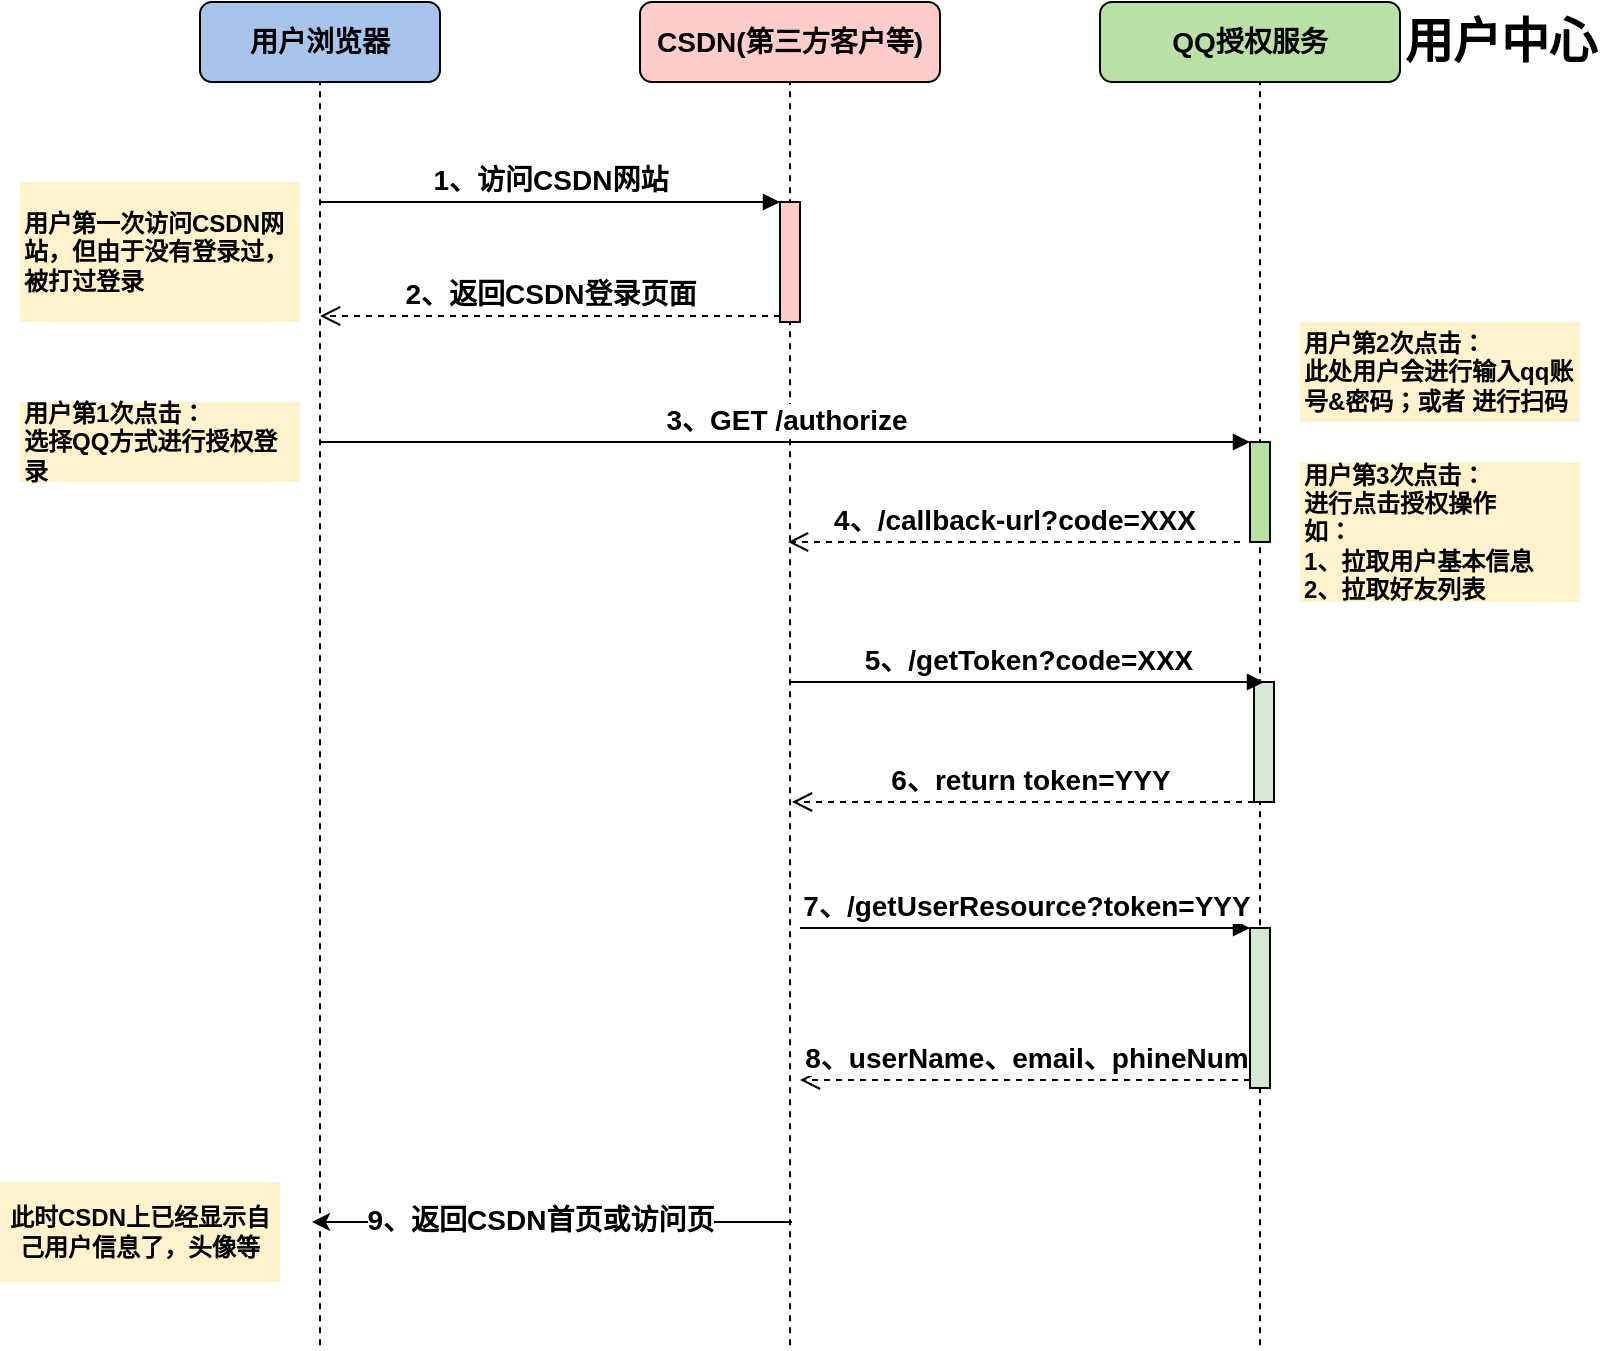 <mxfile version="14.6.13" type="device" pages="4"><diagram id="2R3CJtOIb_qSK5Pc-uKF" name="第 4 页"><mxGraphModel dx="1278" dy="607" grid="1" gridSize="10" guides="1" tooltips="1" connect="1" arrows="1" fold="1" page="1" pageScale="1" pageWidth="827" pageHeight="1169" math="0" shadow="0"><root><mxCell id="ZgARMgnwmO9bLQwzx8SZ-0"/><mxCell id="ZgARMgnwmO9bLQwzx8SZ-1" parent="ZgARMgnwmO9bLQwzx8SZ-0"/><mxCell id="ZgARMgnwmO9bLQwzx8SZ-31" value="&lt;font style=&quot;font-size: 14px&quot;&gt;&lt;b&gt;用户浏览器&lt;/b&gt;&lt;/font&gt;" style="rounded=1;whiteSpace=wrap;html=1;fillColor=#A9C4EB;" vertex="1" parent="ZgARMgnwmO9bLQwzx8SZ-1"><mxGeometry x="120" y="80" width="120" height="40" as="geometry"/></mxCell><mxCell id="ZgARMgnwmO9bLQwzx8SZ-32" value="&lt;font style=&quot;font-size: 14px&quot;&gt;&lt;b&gt;CSDN(第三方客户等)&lt;/b&gt;&lt;/font&gt;" style="rounded=1;whiteSpace=wrap;html=1;fillColor=#FFCCCC;" vertex="1" parent="ZgARMgnwmO9bLQwzx8SZ-1"><mxGeometry x="340" y="80" width="150" height="40" as="geometry"/></mxCell><mxCell id="ZgARMgnwmO9bLQwzx8SZ-33" value="&lt;span style=&quot;font-size: 14px&quot;&gt;&lt;b&gt;QQ授权服务&lt;/b&gt;&lt;/span&gt;" style="rounded=1;whiteSpace=wrap;html=1;fillColor=#B9E0A5;" vertex="1" parent="ZgARMgnwmO9bLQwzx8SZ-1"><mxGeometry x="570" y="80" width="150" height="40" as="geometry"/></mxCell><mxCell id="ZgARMgnwmO9bLQwzx8SZ-34" value="" style="endArrow=none;dashed=1;html=1;entryX=0.5;entryY=1;entryDx=0;entryDy=0;" edge="1" parent="ZgARMgnwmO9bLQwzx8SZ-1" target="ZgARMgnwmO9bLQwzx8SZ-31"><mxGeometry width="50" height="50" relative="1" as="geometry"><mxPoint x="180" y="751.6" as="sourcePoint"/><mxPoint x="180" y="130" as="targetPoint"/></mxGeometry></mxCell><mxCell id="ZgARMgnwmO9bLQwzx8SZ-35" value="" style="endArrow=none;dashed=1;html=1;entryX=0.5;entryY=1;entryDx=0;entryDy=0;" edge="1" parent="ZgARMgnwmO9bLQwzx8SZ-1" target="ZgARMgnwmO9bLQwzx8SZ-32"><mxGeometry width="50" height="50" relative="1" as="geometry"><mxPoint x="415" y="751.6" as="sourcePoint"/><mxPoint x="460" y="160" as="targetPoint"/></mxGeometry></mxCell><mxCell id="ZgARMgnwmO9bLQwzx8SZ-36" value="" style="endArrow=none;dashed=1;html=1;" edge="1" parent="ZgARMgnwmO9bLQwzx8SZ-1"><mxGeometry width="50" height="50" relative="1" as="geometry"><mxPoint x="650" y="751.6" as="sourcePoint"/><mxPoint x="650" y="120" as="targetPoint"/></mxGeometry></mxCell><mxCell id="ZgARMgnwmO9bLQwzx8SZ-41" value="" style="html=1;points=[];perimeter=orthogonalPerimeter;fillColor=#FFCCCC;" vertex="1" parent="ZgARMgnwmO9bLQwzx8SZ-1"><mxGeometry x="410" y="180" width="10" height="60" as="geometry"/></mxCell><mxCell id="ZgARMgnwmO9bLQwzx8SZ-42" value="&lt;font style=&quot;font-size: 14px&quot;&gt;&lt;b&gt;1、访问CSDN网站&lt;/b&gt;&lt;/font&gt;" style="html=1;verticalAlign=bottom;endArrow=block;entryX=0;entryY=0;" edge="1" target="ZgARMgnwmO9bLQwzx8SZ-41" parent="ZgARMgnwmO9bLQwzx8SZ-1"><mxGeometry relative="1" as="geometry"><mxPoint x="180" y="180" as="sourcePoint"/></mxGeometry></mxCell><mxCell id="ZgARMgnwmO9bLQwzx8SZ-43" value="&lt;b&gt;&lt;font style=&quot;font-size: 14px&quot;&gt;2、返回CSDN登录页面&lt;/font&gt;&lt;/b&gt;" style="html=1;verticalAlign=bottom;endArrow=open;dashed=1;endSize=8;exitX=0;exitY=0.95;" edge="1" source="ZgARMgnwmO9bLQwzx8SZ-41" parent="ZgARMgnwmO9bLQwzx8SZ-1"><mxGeometry relative="1" as="geometry"><mxPoint x="180" y="237" as="targetPoint"/></mxGeometry></mxCell><mxCell id="ZgARMgnwmO9bLQwzx8SZ-44" value="" style="html=1;points=[];perimeter=orthogonalPerimeter;fillColor=#B9E0A5;" vertex="1" parent="ZgARMgnwmO9bLQwzx8SZ-1"><mxGeometry x="645" y="300" width="10" height="50" as="geometry"/></mxCell><mxCell id="ZgARMgnwmO9bLQwzx8SZ-45" value="&lt;font style=&quot;font-size: 14px&quot;&gt;&lt;b&gt;3、GET /authorize&lt;/b&gt;&lt;/font&gt;" style="html=1;verticalAlign=bottom;endArrow=block;entryX=0;entryY=0;" edge="1" target="ZgARMgnwmO9bLQwzx8SZ-44" parent="ZgARMgnwmO9bLQwzx8SZ-1"><mxGeometry relative="1" as="geometry"><mxPoint x="180" y="300" as="sourcePoint"/></mxGeometry></mxCell><mxCell id="ZgARMgnwmO9bLQwzx8SZ-46" value="&lt;b&gt;&lt;font style=&quot;font-size: 14px&quot;&gt;4、/callback-url?code=XXX&lt;/font&gt;&lt;/b&gt;" style="html=1;verticalAlign=bottom;endArrow=open;dashed=1;endSize=8;align=center;" edge="1" parent="ZgARMgnwmO9bLQwzx8SZ-1"><mxGeometry relative="1" as="geometry"><mxPoint x="414" y="350" as="targetPoint"/><mxPoint x="640" y="350" as="sourcePoint"/></mxGeometry></mxCell><mxCell id="ZgARMgnwmO9bLQwzx8SZ-47" value="&lt;b&gt;用户第一次访问CSDN网站，但由于没有登录过，被打过登录&lt;/b&gt;" style="text;html=1;strokeColor=none;fillColor=#FFF2CC;align=left;verticalAlign=middle;whiteSpace=wrap;rounded=0;" vertex="1" parent="ZgARMgnwmO9bLQwzx8SZ-1"><mxGeometry x="30" y="170" width="140" height="70" as="geometry"/></mxCell><mxCell id="ZgARMgnwmO9bLQwzx8SZ-49" value="&lt;b&gt;用户第1次点击：&lt;br&gt;选择QQ方式进行授权登录&lt;/b&gt;" style="text;html=1;strokeColor=none;fillColor=#FFF2CC;align=left;verticalAlign=middle;whiteSpace=wrap;rounded=0;" vertex="1" parent="ZgARMgnwmO9bLQwzx8SZ-1"><mxGeometry x="30" y="280" width="140" height="40" as="geometry"/></mxCell><mxCell id="ZgARMgnwmO9bLQwzx8SZ-50" value="&lt;b&gt;&lt;span&gt;用户第2次点击：&lt;/span&gt;&lt;br&gt;&lt;/b&gt;&lt;div&gt;&lt;span&gt;&lt;b&gt;此处用户会进行输入qq账号&amp;amp;密码；或者 进行扫码&lt;/b&gt;&lt;/span&gt;&lt;/div&gt;" style="text;html=1;strokeColor=none;fillColor=#FFF2CC;align=left;verticalAlign=middle;whiteSpace=wrap;rounded=0;" vertex="1" parent="ZgARMgnwmO9bLQwzx8SZ-1"><mxGeometry x="670" y="240" width="140" height="50" as="geometry"/></mxCell><mxCell id="ZgARMgnwmO9bLQwzx8SZ-51" value="&lt;b&gt;&lt;span&gt;用户第3次点击：&lt;/span&gt;&lt;br&gt;&lt;/b&gt;&lt;div&gt;&lt;b&gt;进行点击授权操作&lt;/b&gt;&lt;/div&gt;&lt;div&gt;&lt;b&gt;如：&lt;/b&gt;&lt;/div&gt;&lt;div&gt;&lt;b&gt;1、拉取用户基本信息&lt;/b&gt;&lt;/div&gt;&lt;div&gt;&lt;b&gt;2、拉取好友列表&lt;/b&gt;&lt;/div&gt;" style="text;html=1;strokeColor=none;fillColor=#FFF2CC;align=left;verticalAlign=middle;whiteSpace=wrap;rounded=0;" vertex="1" parent="ZgARMgnwmO9bLQwzx8SZ-1"><mxGeometry x="670" y="310" width="140" height="70" as="geometry"/></mxCell><mxCell id="ZgARMgnwmO9bLQwzx8SZ-54" value="" style="html=1;points=[];perimeter=orthogonalPerimeter;fillColor=#D5E8D4;" vertex="1" parent="ZgARMgnwmO9bLQwzx8SZ-1"><mxGeometry x="647" y="420" width="10" height="60" as="geometry"/></mxCell><mxCell id="ZgARMgnwmO9bLQwzx8SZ-55" value="&lt;font style=&quot;font-size: 14px&quot;&gt;&lt;b&gt;5、/getToken?code=XXX&lt;/b&gt;&lt;/font&gt;" style="html=1;verticalAlign=bottom;endArrow=block;entryX=0;entryY=0;" edge="1" parent="ZgARMgnwmO9bLQwzx8SZ-1"><mxGeometry relative="1" as="geometry"><mxPoint x="415" y="420" as="sourcePoint"/><mxPoint x="652" y="420" as="targetPoint"/></mxGeometry></mxCell><mxCell id="ZgARMgnwmO9bLQwzx8SZ-56" value="&lt;b&gt;&lt;font style=&quot;font-size: 14px&quot;&gt;6、return token=YYY&lt;/font&gt;&lt;/b&gt;" style="html=1;verticalAlign=bottom;endArrow=open;dashed=1;endSize=8;" edge="1" parent="ZgARMgnwmO9bLQwzx8SZ-1"><mxGeometry relative="1" as="geometry"><mxPoint x="416" y="480" as="targetPoint"/><mxPoint x="653" y="480" as="sourcePoint"/></mxGeometry></mxCell><mxCell id="ZgARMgnwmO9bLQwzx8SZ-58" value="" style="html=1;points=[];perimeter=orthogonalPerimeter;fillColor=#D5E8D4;" vertex="1" parent="ZgARMgnwmO9bLQwzx8SZ-1"><mxGeometry x="645" y="543" width="10" height="80" as="geometry"/></mxCell><mxCell id="ZgARMgnwmO9bLQwzx8SZ-59" value="&lt;font style=&quot;font-size: 14px&quot;&gt;&lt;b&gt;7、/getUserResource?token=YYY&lt;/b&gt;&lt;/font&gt;" style="html=1;verticalAlign=bottom;endArrow=block;entryX=0;entryY=0;" edge="1" target="ZgARMgnwmO9bLQwzx8SZ-58" parent="ZgARMgnwmO9bLQwzx8SZ-1"><mxGeometry relative="1" as="geometry"><mxPoint x="420" y="543" as="sourcePoint"/></mxGeometry></mxCell><mxCell id="ZgARMgnwmO9bLQwzx8SZ-60" value="&lt;b&gt;&lt;font style=&quot;font-size: 14px&quot;&gt;8、userName、email、phineNum&lt;/font&gt;&lt;/b&gt;" style="html=1;verticalAlign=bottom;endArrow=open;dashed=1;endSize=8;exitX=0;exitY=0.95;" edge="1" source="ZgARMgnwmO9bLQwzx8SZ-58" parent="ZgARMgnwmO9bLQwzx8SZ-1"><mxGeometry relative="1" as="geometry"><mxPoint x="420" y="619" as="targetPoint"/></mxGeometry></mxCell><mxCell id="ZgARMgnwmO9bLQwzx8SZ-63" value="" style="endArrow=classic;html=1;" edge="1" parent="ZgARMgnwmO9bLQwzx8SZ-1"><mxGeometry width="50" height="50" relative="1" as="geometry"><mxPoint x="416" y="690" as="sourcePoint"/><mxPoint x="176" y="690" as="targetPoint"/></mxGeometry></mxCell><mxCell id="ZgARMgnwmO9bLQwzx8SZ-64" value="&lt;b&gt;&lt;font style=&quot;font-size: 14px&quot;&gt;9、返回CSDN首页或访问页&lt;/font&gt;&lt;/b&gt;" style="edgeLabel;html=1;align=center;verticalAlign=middle;resizable=0;points=[];" vertex="1" connectable="0" parent="ZgARMgnwmO9bLQwzx8SZ-63"><mxGeometry x="0.215" y="-1" relative="1" as="geometry"><mxPoint x="20" as="offset"/></mxGeometry></mxCell><mxCell id="ZgARMgnwmO9bLQwzx8SZ-65" value="&lt;b&gt;此时CSDN上已经显示自己用户信息了，头像等&lt;/b&gt;" style="text;html=1;strokeColor=none;fillColor=#FFF2CC;align=center;verticalAlign=middle;whiteSpace=wrap;rounded=0;" vertex="1" parent="ZgARMgnwmO9bLQwzx8SZ-1"><mxGeometry x="20" y="670" width="140" height="50" as="geometry"/></mxCell><mxCell id="ZgARMgnwmO9bLQwzx8SZ-67" value="用户中心" style="text;strokeColor=none;fillColor=none;html=1;fontSize=24;fontStyle=1;verticalAlign=middle;align=center;" vertex="1" parent="ZgARMgnwmO9bLQwzx8SZ-1"><mxGeometry x="720" y="80" width="100" height="40" as="geometry"/></mxCell></root></mxGraphModel></diagram><diagram id="JKXgxSIiwjT8VYRKxIjB" name="Oauth2流程中角色定位"><mxGraphModel dx="2091" dy="592" grid="1" gridSize="10" guides="1" tooltips="1" connect="1" arrows="1" fold="1" page="1" pageScale="1" pageWidth="827" pageHeight="1169" math="0" shadow="0"><root><mxCell id="0"/><mxCell id="1" parent="0"/><mxCell id="W-YsKIWGPcKVQWoumpWq-1" value="&lt;b&gt;&lt;font style=&quot;font-size: 18px&quot;&gt;程序员-人&lt;/font&gt;&lt;/b&gt;" style="shape=umlActor;verticalLabelPosition=bottom;verticalAlign=top;html=1;outlineConnect=0;fillColor=#FFF2CC;" parent="1" vertex="1"><mxGeometry x="-140" y="20" width="100" height="340" as="geometry"/></mxCell><mxCell id="W-YsKIWGPcKVQWoumpWq-2" value="&lt;b&gt;&lt;font style=&quot;font-size: 18px&quot;&gt;server- QQ/微信&lt;/font&gt;&lt;/b&gt;" style="ellipse;shape=cloud;whiteSpace=wrap;html=1;fillColor=#99FF99;" parent="1" vertex="1"><mxGeometry x="530" y="350" width="210" height="140" as="geometry"/></mxCell><mxCell id="W-YsKIWGPcKVQWoumpWq-3" value="user-db" style="shape=cylinder3;whiteSpace=wrap;html=1;boundedLbl=1;backgroundOutline=1;size=15;fillColor=#E6E6E6;shadow=1;" parent="1" vertex="1"><mxGeometry x="550" y="520" width="60" height="80" as="geometry"/></mxCell><mxCell id="W-YsKIWGPcKVQWoumpWq-5" value="服务方的登录信息：&lt;br&gt;1、username + passsword&lt;br&gt;2、扫码&lt;br&gt;3、短信+验证码" style="text;html=1;strokeColor=none;fillColor=#F19C99;align=left;verticalAlign=middle;whiteSpace=wrap;rounded=0;" parent="1" vertex="1"><mxGeometry x="667" y="600" width="160" height="80" as="geometry"/></mxCell><mxCell id="W-YsKIWGPcKVQWoumpWq-11" value="&lt;h1&gt;角色梳理：&lt;/h1&gt;&lt;p&gt;&lt;b style=&quot;text-align: center&quot;&gt;&lt;font style=&quot;font-size: 18px&quot;&gt;server- QQ/微信：授权方&lt;/font&gt;&lt;/b&gt;&lt;br&gt;&lt;/p&gt;&lt;p&gt;&lt;b style=&quot;font-size: 14px ; text-align: center&quot;&gt;CSDN：第三方应用&lt;/b&gt;&lt;b style=&quot;text-align: center&quot;&gt;&lt;font style=&quot;font-size: 18px&quot;&gt;&lt;br&gt;&lt;/font&gt;&lt;/b&gt;&lt;/p&gt;&lt;p&gt;&lt;b style=&quot;text-align: center&quot;&gt;&lt;font style=&quot;font-size: 18px&quot;&gt;&lt;br&gt;&lt;/font&gt;&lt;/b&gt;&lt;/p&gt;" style="text;html=1;strokeColor=none;fillColor=#A9C4EB;spacing=5;spacingTop=-20;whiteSpace=wrap;overflow=hidden;rounded=0;" parent="1" vertex="1"><mxGeometry x="-130" y="1000" width="350" height="140" as="geometry"/></mxCell><mxCell id="W-YsKIWGPcKVQWoumpWq-12" value="1、用户基本信息&lt;br&gt;&amp;nbsp; &amp;nbsp; &amp;nbsp; 手机号等&lt;br&gt;2、好友列表等" style="text;html=1;strokeColor=none;fillColor=#FFF2CC;align=left;verticalAlign=middle;whiteSpace=wrap;rounded=0;" parent="1" vertex="1"><mxGeometry x="310" y="990" width="160" height="60" as="geometry"/></mxCell><mxCell id="tn73e_8ZSfuMmMqNKpwb-7" value="&lt;font style=&quot;font-size: 14px&quot;&gt;&lt;b&gt;1、访问CSDN网-下载资源站&lt;/b&gt;&lt;/font&gt;" style="endArrow=open;endSize=12;dashed=1;html=1;entryX=0.116;entryY=0.281;entryDx=0;entryDy=0;entryPerimeter=0;exitX=1;exitY=0.333;exitDx=0;exitDy=0;exitPerimeter=0;" edge="1" parent="1" source="W-YsKIWGPcKVQWoumpWq-1"><mxGeometry width="160" relative="1" as="geometry"><mxPoint y="220" as="sourcePoint"/><mxPoint x="182.504" y="123.39" as="targetPoint"/><Array as="points"><mxPoint x="80" y="140"/></Array></mxGeometry></mxCell><mxCell id="tn73e_8ZSfuMmMqNKpwb-8" value="&lt;b&gt;&lt;font style=&quot;font-size: 12px&quot;&gt;2、判断是否登录，如果没有则进行登录&lt;/font&gt;&lt;/b&gt;" style="html=1;verticalAlign=bottom;endArrow=open;dashed=1;endSize=8;" edge="1" parent="1" target="W-YsKIWGPcKVQWoumpWq-1"><mxGeometry x="0.185" y="-22" relative="1" as="geometry"><mxPoint x="173.054" y="212.598" as="sourcePoint"/><mxPoint x="30" y="280" as="targetPoint"/><Array as="points"><mxPoint x="160" y="220"/><mxPoint x="150" y="240"/></Array><mxPoint as="offset"/></mxGeometry></mxCell><mxCell id="tn73e_8ZSfuMmMqNKpwb-9" value="Use" style="endArrow=open;endSize=12;dashed=1;html=1;entryX=0.438;entryY=0.93;entryDx=0;entryDy=0;entryPerimeter=0;" edge="1" parent="1"><mxGeometry width="160" relative="1" as="geometry"><mxPoint x="-10" y="310" as="sourcePoint"/><mxPoint x="244.972" y="246.7" as="targetPoint"/></mxGeometry></mxCell><mxCell id="tn73e_8ZSfuMmMqNKpwb-11" value="&lt;font style=&quot;font-size: 14px&quot;&gt;&lt;b&gt;3、选择使用QQ账号进行身份授权&lt;/b&gt;&lt;/font&gt;" style="edgeLabel;html=1;align=center;verticalAlign=middle;resizable=0;points=[];" vertex="1" connectable="0" parent="tn73e_8ZSfuMmMqNKpwb-9"><mxGeometry x="-0.128" y="-3" relative="1" as="geometry"><mxPoint as="offset"/></mxGeometry></mxCell><mxCell id="tn73e_8ZSfuMmMqNKpwb-12" value="" style="html=1;points=[];perimeter=orthogonalPerimeter;fillColor=#A9C4EB;" vertex="1" parent="1"><mxGeometry x="170" y="430" width="10" height="80" as="geometry"/></mxCell><mxCell id="tn73e_8ZSfuMmMqNKpwb-13" value="dispatch" style="html=1;verticalAlign=bottom;endArrow=block;entryX=0;entryY=0;" edge="1" target="tn73e_8ZSfuMmMqNKpwb-12" parent="1"><mxGeometry relative="1" as="geometry"><mxPoint x="100" y="430" as="sourcePoint"/></mxGeometry></mxCell><mxCell id="tn73e_8ZSfuMmMqNKpwb-14" value="return" style="html=1;verticalAlign=bottom;endArrow=open;dashed=1;endSize=8;exitX=0;exitY=0.95;" edge="1" source="tn73e_8ZSfuMmMqNKpwb-12" parent="1"><mxGeometry relative="1" as="geometry"><mxPoint x="100" y="506" as="targetPoint"/></mxGeometry></mxCell><mxCell id="N7dG0s-ZoW0XhTBGgxa0-1" value="&lt;b&gt;&lt;font style=&quot;font-size: 18px&quot;&gt;CSDN&lt;/font&gt;&lt;/b&gt;" style="verticalLabelPosition=bottom;verticalAlign=top;html=1;shape=mxgraph.basic.rect;fillColor2=none;strokeWidth=1;size=20;indent=5;fillColor=#A9C4EB;" vertex="1" parent="1"><mxGeometry x="371" y="40" width="120" height="360" as="geometry"/></mxCell></root></mxGraphModel></diagram><diagram name="Oauth2流程中角色定位 的副本" id="JJn9a-P-N5hyRfXdmh__"><mxGraphModel dx="2091" dy="592" grid="1" gridSize="10" guides="1" tooltips="1" connect="1" arrows="1" fold="1" page="1" pageScale="1" pageWidth="827" pageHeight="1169" math="0" shadow="0"><root><mxCell id="84aA0ZCvBIwkha-6RuJ4-0"/><mxCell id="84aA0ZCvBIwkha-6RuJ4-1" parent="84aA0ZCvBIwkha-6RuJ4-0"/><mxCell id="84aA0ZCvBIwkha-6RuJ4-2" value="&lt;b&gt;&lt;font style=&quot;font-size: 18px&quot;&gt;程序员-人&lt;/font&gt;&lt;/b&gt;" style="shape=umlActor;verticalLabelPosition=bottom;verticalAlign=top;html=1;outlineConnect=0;fillColor=#FFF2CC;" vertex="1" parent="84aA0ZCvBIwkha-6RuJ4-1"><mxGeometry x="-280" y="60" width="120" height="230" as="geometry"/></mxCell><mxCell id="84aA0ZCvBIwkha-6RuJ4-3" value="&lt;b&gt;&lt;font style=&quot;font-size: 18px&quot;&gt;server- QQ/微信&lt;/font&gt;&lt;/b&gt;" style="ellipse;shape=cloud;whiteSpace=wrap;html=1;fillColor=#99FF99;" vertex="1" parent="84aA0ZCvBIwkha-6RuJ4-1"><mxGeometry x="414" y="320" width="210" height="140" as="geometry"/></mxCell><mxCell id="84aA0ZCvBIwkha-6RuJ4-4" value="user-db" style="shape=cylinder3;whiteSpace=wrap;html=1;boundedLbl=1;backgroundOutline=1;size=15;fillColor=#E6E6E6;shadow=1;" vertex="1" parent="84aA0ZCvBIwkha-6RuJ4-1"><mxGeometry x="550" y="520" width="60" height="80" as="geometry"/></mxCell><mxCell id="84aA0ZCvBIwkha-6RuJ4-5" value="服务方的登录信息：&lt;br&gt;1、username + passsword&lt;br&gt;2、扫码&lt;br&gt;3、短信+验证码" style="text;html=1;strokeColor=none;fillColor=#F19C99;align=left;verticalAlign=middle;whiteSpace=wrap;rounded=0;" vertex="1" parent="84aA0ZCvBIwkha-6RuJ4-1"><mxGeometry x="667" y="600" width="160" height="80" as="geometry"/></mxCell><mxCell id="84aA0ZCvBIwkha-6RuJ4-6" value="&lt;h1&gt;角色梳理：&lt;/h1&gt;&lt;p&gt;&lt;b style=&quot;text-align: center&quot;&gt;&lt;font style=&quot;font-size: 18px&quot;&gt;server- QQ/微信：授权方&lt;/font&gt;&lt;/b&gt;&lt;br&gt;&lt;/p&gt;&lt;p&gt;&lt;b style=&quot;font-size: 14px ; text-align: center&quot;&gt;CSDN：第三方应用&lt;/b&gt;&lt;b style=&quot;text-align: center&quot;&gt;&lt;font style=&quot;font-size: 18px&quot;&gt;&lt;br&gt;&lt;/font&gt;&lt;/b&gt;&lt;/p&gt;&lt;p&gt;&lt;b style=&quot;text-align: center&quot;&gt;&lt;font style=&quot;font-size: 18px&quot;&gt;&lt;br&gt;&lt;/font&gt;&lt;/b&gt;&lt;/p&gt;" style="text;html=1;strokeColor=none;fillColor=#A9C4EB;spacing=5;spacingTop=-20;whiteSpace=wrap;overflow=hidden;rounded=0;" vertex="1" parent="84aA0ZCvBIwkha-6RuJ4-1"><mxGeometry x="-130" y="1000" width="350" height="140" as="geometry"/></mxCell><mxCell id="84aA0ZCvBIwkha-6RuJ4-7" value="1、用户基本信息&lt;br&gt;&amp;nbsp; &amp;nbsp; &amp;nbsp; 手机号等&lt;br&gt;2、好友列表等" style="text;html=1;strokeColor=none;fillColor=#FFF2CC;align=left;verticalAlign=middle;whiteSpace=wrap;rounded=0;" vertex="1" parent="84aA0ZCvBIwkha-6RuJ4-1"><mxGeometry x="310" y="990" width="160" height="60" as="geometry"/></mxCell><mxCell id="84aA0ZCvBIwkha-6RuJ4-8" value="&lt;b&gt;&lt;font style=&quot;font-size: 18px&quot;&gt;CSDN&lt;/font&gt;&lt;/b&gt;" style="ellipse;shape=cloud;whiteSpace=wrap;html=1;fillColor=#A9C4EB;" vertex="1" parent="84aA0ZCvBIwkha-6RuJ4-1"><mxGeometry x="220" y="60" width="194" height="180" as="geometry"/></mxCell><mxCell id="84aA0ZCvBIwkha-6RuJ4-9" value="&lt;font style=&quot;font-size: 14px&quot;&gt;&lt;b&gt;1、访问CSDN网-下载资源站&lt;/b&gt;&lt;/font&gt;" style="endArrow=open;endSize=12;dashed=1;html=1;entryX=0.116;entryY=0.281;entryDx=0;entryDy=0;entryPerimeter=0;exitX=1;exitY=0.333;exitDx=0;exitDy=0;exitPerimeter=0;" edge="1" parent="84aA0ZCvBIwkha-6RuJ4-1" source="84aA0ZCvBIwkha-6RuJ4-2" target="84aA0ZCvBIwkha-6RuJ4-8"><mxGeometry width="160" relative="1" as="geometry"><mxPoint y="220" as="sourcePoint"/><mxPoint x="160" y="220" as="targetPoint"/><Array as="points"><mxPoint x="80" y="140"/></Array></mxGeometry></mxCell><mxCell id="84aA0ZCvBIwkha-6RuJ4-10" value="&lt;b&gt;&lt;font style=&quot;font-size: 12px&quot;&gt;2、判断是否登录，如果没有则进行登录&lt;/font&gt;&lt;/b&gt;" style="html=1;verticalAlign=bottom;endArrow=open;dashed=1;endSize=8;" edge="1" parent="84aA0ZCvBIwkha-6RuJ4-1" source="84aA0ZCvBIwkha-6RuJ4-8" target="84aA0ZCvBIwkha-6RuJ4-2"><mxGeometry x="0.185" y="-22" relative="1" as="geometry"><mxPoint x="140" y="270" as="sourcePoint"/><mxPoint x="30" y="280" as="targetPoint"/><Array as="points"><mxPoint x="160" y="220"/><mxPoint x="150" y="240"/></Array><mxPoint as="offset"/></mxGeometry></mxCell><mxCell id="84aA0ZCvBIwkha-6RuJ4-11" value="Use" style="endArrow=open;endSize=12;dashed=1;html=1;entryX=0.438;entryY=0.93;entryDx=0;entryDy=0;entryPerimeter=0;" edge="1" parent="84aA0ZCvBIwkha-6RuJ4-1" target="84aA0ZCvBIwkha-6RuJ4-8"><mxGeometry width="160" relative="1" as="geometry"><mxPoint x="-10" y="310" as="sourcePoint"/><mxPoint x="150" y="310" as="targetPoint"/></mxGeometry></mxCell><mxCell id="84aA0ZCvBIwkha-6RuJ4-12" value="&lt;font style=&quot;font-size: 14px&quot;&gt;&lt;b&gt;3、选择使用QQ账号进行身份授权&lt;/b&gt;&lt;/font&gt;" style="edgeLabel;html=1;align=center;verticalAlign=middle;resizable=0;points=[];" vertex="1" connectable="0" parent="84aA0ZCvBIwkha-6RuJ4-11"><mxGeometry x="-0.128" y="-3" relative="1" as="geometry"><mxPoint as="offset"/></mxGeometry></mxCell><mxCell id="84aA0ZCvBIwkha-6RuJ4-13" value="" style="html=1;points=[];perimeter=orthogonalPerimeter;fillColor=#A9C4EB;" vertex="1" parent="84aA0ZCvBIwkha-6RuJ4-1"><mxGeometry x="170" y="430" width="10" height="80" as="geometry"/></mxCell><mxCell id="84aA0ZCvBIwkha-6RuJ4-14" value="dispatch" style="html=1;verticalAlign=bottom;endArrow=block;entryX=0;entryY=0;" edge="1" parent="84aA0ZCvBIwkha-6RuJ4-1" target="84aA0ZCvBIwkha-6RuJ4-13"><mxGeometry relative="1" as="geometry"><mxPoint x="100" y="430" as="sourcePoint"/></mxGeometry></mxCell><mxCell id="84aA0ZCvBIwkha-6RuJ4-15" value="return" style="html=1;verticalAlign=bottom;endArrow=open;dashed=1;endSize=8;exitX=0;exitY=0.95;" edge="1" parent="84aA0ZCvBIwkha-6RuJ4-1" source="84aA0ZCvBIwkha-6RuJ4-13"><mxGeometry relative="1" as="geometry"><mxPoint x="100" y="506" as="targetPoint"/></mxGeometry></mxCell></root></mxGraphModel></diagram><diagram id="GDLS8Z5xaYiFaTqQiddT" name="整体流程细化"><mxGraphModel dx="1264" dy="592" grid="1" gridSize="10" guides="1" tooltips="1" connect="1" arrows="1" fold="1" page="1" pageScale="1" pageWidth="827" pageHeight="1169" math="0" shadow="0"><root><mxCell id="32SinG5RrR4HDyJWMKR--0"/><mxCell id="32SinG5RrR4HDyJWMKR--1" parent="32SinG5RrR4HDyJWMKR--0"/><mxCell id="jfxhkFN69B58HEv_UGun-0" value="一、授权服务注册账号" style="text;strokeColor=none;fillColor=none;html=1;fontSize=24;fontStyle=1;verticalAlign=middle;align=center;shadow=1;" parent="32SinG5RrR4HDyJWMKR--1" vertex="1"><mxGeometry x="10" y="100" width="320" height="40" as="geometry"/></mxCell><mxCell id="jfxhkFN69B58HEv_UGun-1" value="比如刚才的流程 【CSDN -&amp;gt; QQ】，想要让QQ/微信去验证账号是否正确，第一步你首先需要一个QQ账号才是前提&lt;br&gt;&lt;br&gt;所以：&lt;br&gt;第一步： 先去授权方（QQ）去注册一个账号&lt;br&gt;&lt;br&gt;&lt;font style=&quot;font-size: 14px&quot;&gt;注册接口：&lt;br&gt;POST http://127.0.0.1:7000/register&lt;/font&gt;&lt;br&gt;&lt;span class=&quot;fa fa-minus-square-o&quot; style=&quot;box-sizing: border-box ; display: inline-block ; font-stretch: normal ; font-size: 14px ; line-height: 1 ; font-family: &amp;#34;fontawesome&amp;#34; ; color: rgb(74 , 85 , 96) ; background-color: rgb(255 , 255 , 255) ; cursor: pointer&quot;&gt;&lt;/span&gt;&lt;span style=&quot;color: rgb(74 , 85 , 96) ; font-family: &amp;#34;menlo&amp;#34; , monospace , &amp;#34;tahoma&amp;#34; , , ; font-size: 14px ; background-color: rgb(255 , 255 , 255)&quot;&gt;{&lt;/span&gt;&lt;br style=&quot;box-sizing: border-box ; color: rgb(74 , 85 , 96) ; font-family: &amp;#34;menlo&amp;#34; , monospace , &amp;#34;tahoma&amp;#34; , , ; font-size: 14px ; background-color: rgb(255 , 255 , 255)&quot;&gt;&lt;span style=&quot;color: rgb(74 , 85 , 96) ; font-family: &amp;#34;menlo&amp;#34; , monospace , &amp;#34;tahoma&amp;#34; , , ; font-size: 14px ; background-color: rgb(255 , 255 , 255)&quot;&gt;&amp;nbsp;&amp;nbsp;&amp;nbsp;&amp;nbsp;&lt;/span&gt;&lt;span class=&quot;json_key&quot; style=&quot;box-sizing: border-box ; font-size: 14px ; color: rgb(146 , 39 , 143) ; font-weight: bold ; font-family: &amp;#34;menlo&amp;#34; , monospace , &amp;#34;tahoma&amp;#34; , , ; background-color: rgb(255 , 255 , 255)&quot;&gt;&quot;username&quot;&lt;/span&gt;&lt;span style=&quot;color: rgb(74 , 85 , 96) ; font-family: &amp;#34;menlo&amp;#34; , monospace , &amp;#34;tahoma&amp;#34; , , ; font-size: 14px ; background-color: rgb(255 , 255 , 255)&quot;&gt;:&lt;/span&gt;&lt;span class=&quot;json_string&quot; style=&quot;box-sizing: border-box ; font-size: 14px ; color: rgb(58 , 181 , 74) ; font-weight: bold ; font-family: &amp;#34;menlo&amp;#34; , monospace , &amp;#34;tahoma&amp;#34; , , ; background-color: rgb(255 , 255 , 255)&quot;&gt;&quot;Tom&quot;&lt;/span&gt;&lt;span style=&quot;color: rgb(74 , 85 , 96) ; font-family: &amp;#34;menlo&amp;#34; , monospace , &amp;#34;tahoma&amp;#34; , , ; font-size: 14px ; background-color: rgb(255 , 255 , 255)&quot;&gt;,&lt;/span&gt;&lt;br style=&quot;box-sizing: border-box ; color: rgb(74 , 85 , 96) ; font-family: &amp;#34;menlo&amp;#34; , monospace , &amp;#34;tahoma&amp;#34; , , ; font-size: 14px ; background-color: rgb(255 , 255 , 255)&quot;&gt;&lt;span style=&quot;color: rgb(74 , 85 , 96) ; font-family: &amp;#34;menlo&amp;#34; , monospace , &amp;#34;tahoma&amp;#34; , , ; font-size: 14px ; background-color: rgb(255 , 255 , 255)&quot;&gt;&amp;nbsp;&amp;nbsp;&amp;nbsp;&amp;nbsp;&lt;/span&gt;&lt;span class=&quot;json_key&quot; style=&quot;box-sizing: border-box ; font-size: 14px ; color: rgb(146 , 39 , 143) ; font-weight: bold ; font-family: &amp;#34;menlo&amp;#34; , monospace , &amp;#34;tahoma&amp;#34; , , ; background-color: rgb(255 , 255 , 255)&quot;&gt;&quot;password&quot;&lt;/span&gt;&lt;span style=&quot;color: rgb(74 , 85 , 96) ; font-family: &amp;#34;menlo&amp;#34; , monospace , &amp;#34;tahoma&amp;#34; , , ; font-size: 14px ; background-color: rgb(255 , 255 , 255)&quot;&gt;:&lt;/span&gt;&lt;span class=&quot;json_string&quot; style=&quot;box-sizing: border-box ; font-size: 14px ; color: rgb(58 , 181 , 74) ; font-weight: bold ; font-family: &amp;#34;menlo&amp;#34; , monospace , &amp;#34;tahoma&amp;#34; , , ; background-color: rgb(255 , 255 , 255)&quot;&gt;&quot;123456&quot;&lt;/span&gt;&lt;span style=&quot;color: rgb(74 , 85 , 96) ; font-family: &amp;#34;menlo&amp;#34; , monospace , &amp;#34;tahoma&amp;#34; , , ; font-size: 14px ; background-color: rgb(255 , 255 , 255)&quot;&gt;,&lt;/span&gt;&lt;br style=&quot;box-sizing: border-box ; color: rgb(74 , 85 , 96) ; font-family: &amp;#34;menlo&amp;#34; , monospace , &amp;#34;tahoma&amp;#34; , , ; font-size: 14px ; background-color: rgb(255 , 255 , 255)&quot;&gt;&lt;span style=&quot;color: rgb(74 , 85 , 96) ; font-family: &amp;#34;menlo&amp;#34; , monospace , &amp;#34;tahoma&amp;#34; , , ; font-size: 14px ; background-color: rgb(255 , 255 , 255)&quot;&gt;&amp;nbsp;&amp;nbsp;&amp;nbsp;&amp;nbsp;&lt;/span&gt;&lt;span class=&quot;json_key&quot; style=&quot;box-sizing: border-box ; font-size: 14px ; color: rgb(146 , 39 , 143) ; font-weight: bold ; font-family: &amp;#34;menlo&amp;#34; , monospace , &amp;#34;tahoma&amp;#34; , , ; background-color: rgb(255 , 255 , 255)&quot;&gt;&quot;mobile&quot;&lt;/span&gt;&lt;span style=&quot;color: rgb(74 , 85 , 96) ; font-family: &amp;#34;menlo&amp;#34; , monospace , &amp;#34;tahoma&amp;#34; , , ; font-size: 14px ; background-color: rgb(255 , 255 , 255)&quot;&gt;:&lt;/span&gt;&lt;span class=&quot;json_string&quot; style=&quot;box-sizing: border-box ; font-size: 14px ; color: rgb(58 , 181 , 74) ; font-weight: bold ; font-family: &amp;#34;menlo&amp;#34; , monospace , &amp;#34;tahoma&amp;#34; , , ; background-color: rgb(255 , 255 , 255)&quot;&gt;&quot;12306&quot;&lt;/span&gt;&lt;span style=&quot;color: rgb(74 , 85 , 96) ; font-family: &amp;#34;menlo&amp;#34; , monospace , &amp;#34;tahoma&amp;#34; , , ; font-size: 14px ; background-color: rgb(255 , 255 , 255)&quot;&gt;,&lt;/span&gt;&lt;br style=&quot;box-sizing: border-box ; color: rgb(74 , 85 , 96) ; font-family: &amp;#34;menlo&amp;#34; , monospace , &amp;#34;tahoma&amp;#34; , , ; font-size: 14px ; background-color: rgb(255 , 255 , 255)&quot;&gt;&lt;span style=&quot;color: rgb(74 , 85 , 96) ; font-family: &amp;#34;menlo&amp;#34; , monospace , &amp;#34;tahoma&amp;#34; , , ; font-size: 14px ; background-color: rgb(255 , 255 , 255)&quot;&gt;&amp;nbsp;&amp;nbsp;&amp;nbsp;&amp;nbsp;&lt;/span&gt;&lt;span class=&quot;json_key&quot; style=&quot;box-sizing: border-box ; font-size: 14px ; color: rgb(146 , 39 , 143) ; font-weight: bold ; font-family: &amp;#34;menlo&amp;#34; , monospace , &amp;#34;tahoma&amp;#34; , , ; background-color: rgb(255 , 255 , 255)&quot;&gt;&quot;email&quot;&lt;/span&gt;&lt;span style=&quot;color: rgb(74 , 85 , 96) ; font-family: &amp;#34;menlo&amp;#34; , monospace , &amp;#34;tahoma&amp;#34; , , ; font-size: 14px ; background-color: rgb(255 , 255 , 255)&quot;&gt;:&lt;/span&gt;&lt;span class=&quot;json_string&quot; style=&quot;box-sizing: border-box ; font-size: 14px ; color: rgb(58 , 181 , 74) ; font-weight: bold ; font-family: &amp;#34;menlo&amp;#34; , monospace , &amp;#34;tahoma&amp;#34; , , ; background-color: rgb(255 , 255 , 255)&quot;&gt;&quot;admin@zifangsky.cn&quot;&lt;/span&gt;&lt;br style=&quot;box-sizing: border-box ; color: rgb(74 , 85 , 96) ; font-family: &amp;#34;menlo&amp;#34; , monospace , &amp;#34;tahoma&amp;#34; , , ; font-size: 14px ; background-color: rgb(255 , 255 , 255)&quot;&gt;&lt;span style=&quot;color: rgb(74 , 85 , 96) ; font-family: &amp;#34;menlo&amp;#34; , monospace , &amp;#34;tahoma&amp;#34; , , ; font-size: 14px ; background-color: rgb(255 , 255 , 255)&quot;&gt;}&lt;/span&gt;" style="text;html=1;strokeColor=none;fillColor=#E6E6E6;align=left;verticalAlign=middle;whiteSpace=wrap;rounded=0;shadow=1;" parent="32SinG5RrR4HDyJWMKR--1" vertex="1"><mxGeometry x="100" y="150" width="440" height="240" as="geometry"/></mxCell></root></mxGraphModel></diagram></mxfile>